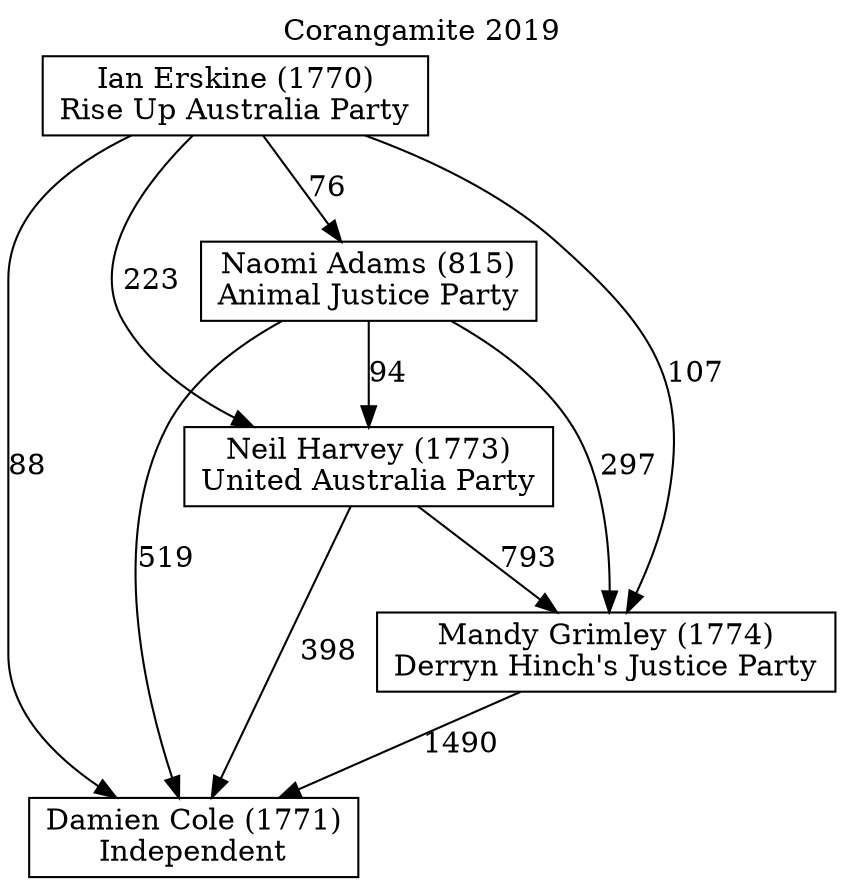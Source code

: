 // House preference flow
digraph "Damien Cole (1771)_Corangamite_2019" {
	graph [label="Corangamite 2019" labelloc=t mclimit=10]
	node [shape=box]
	"Damien Cole (1771)" [label="Damien Cole (1771)
Independent"]
	"Ian Erskine (1770)" [label="Ian Erskine (1770)
Rise Up Australia Party"]
	"Mandy Grimley (1774)" [label="Mandy Grimley (1774)
Derryn Hinch's Justice Party"]
	"Naomi Adams (815)" [label="Naomi Adams (815)
Animal Justice Party"]
	"Neil Harvey (1773)" [label="Neil Harvey (1773)
United Australia Party"]
	"Ian Erskine (1770)" -> "Damien Cole (1771)" [label=88]
	"Ian Erskine (1770)" -> "Mandy Grimley (1774)" [label=107]
	"Ian Erskine (1770)" -> "Naomi Adams (815)" [label=76]
	"Ian Erskine (1770)" -> "Neil Harvey (1773)" [label=223]
	"Mandy Grimley (1774)" -> "Damien Cole (1771)" [label=1490]
	"Naomi Adams (815)" -> "Damien Cole (1771)" [label=519]
	"Naomi Adams (815)" -> "Mandy Grimley (1774)" [label=297]
	"Naomi Adams (815)" -> "Neil Harvey (1773)" [label=94]
	"Neil Harvey (1773)" -> "Damien Cole (1771)" [label=398]
	"Neil Harvey (1773)" -> "Mandy Grimley (1774)" [label=793]
}
